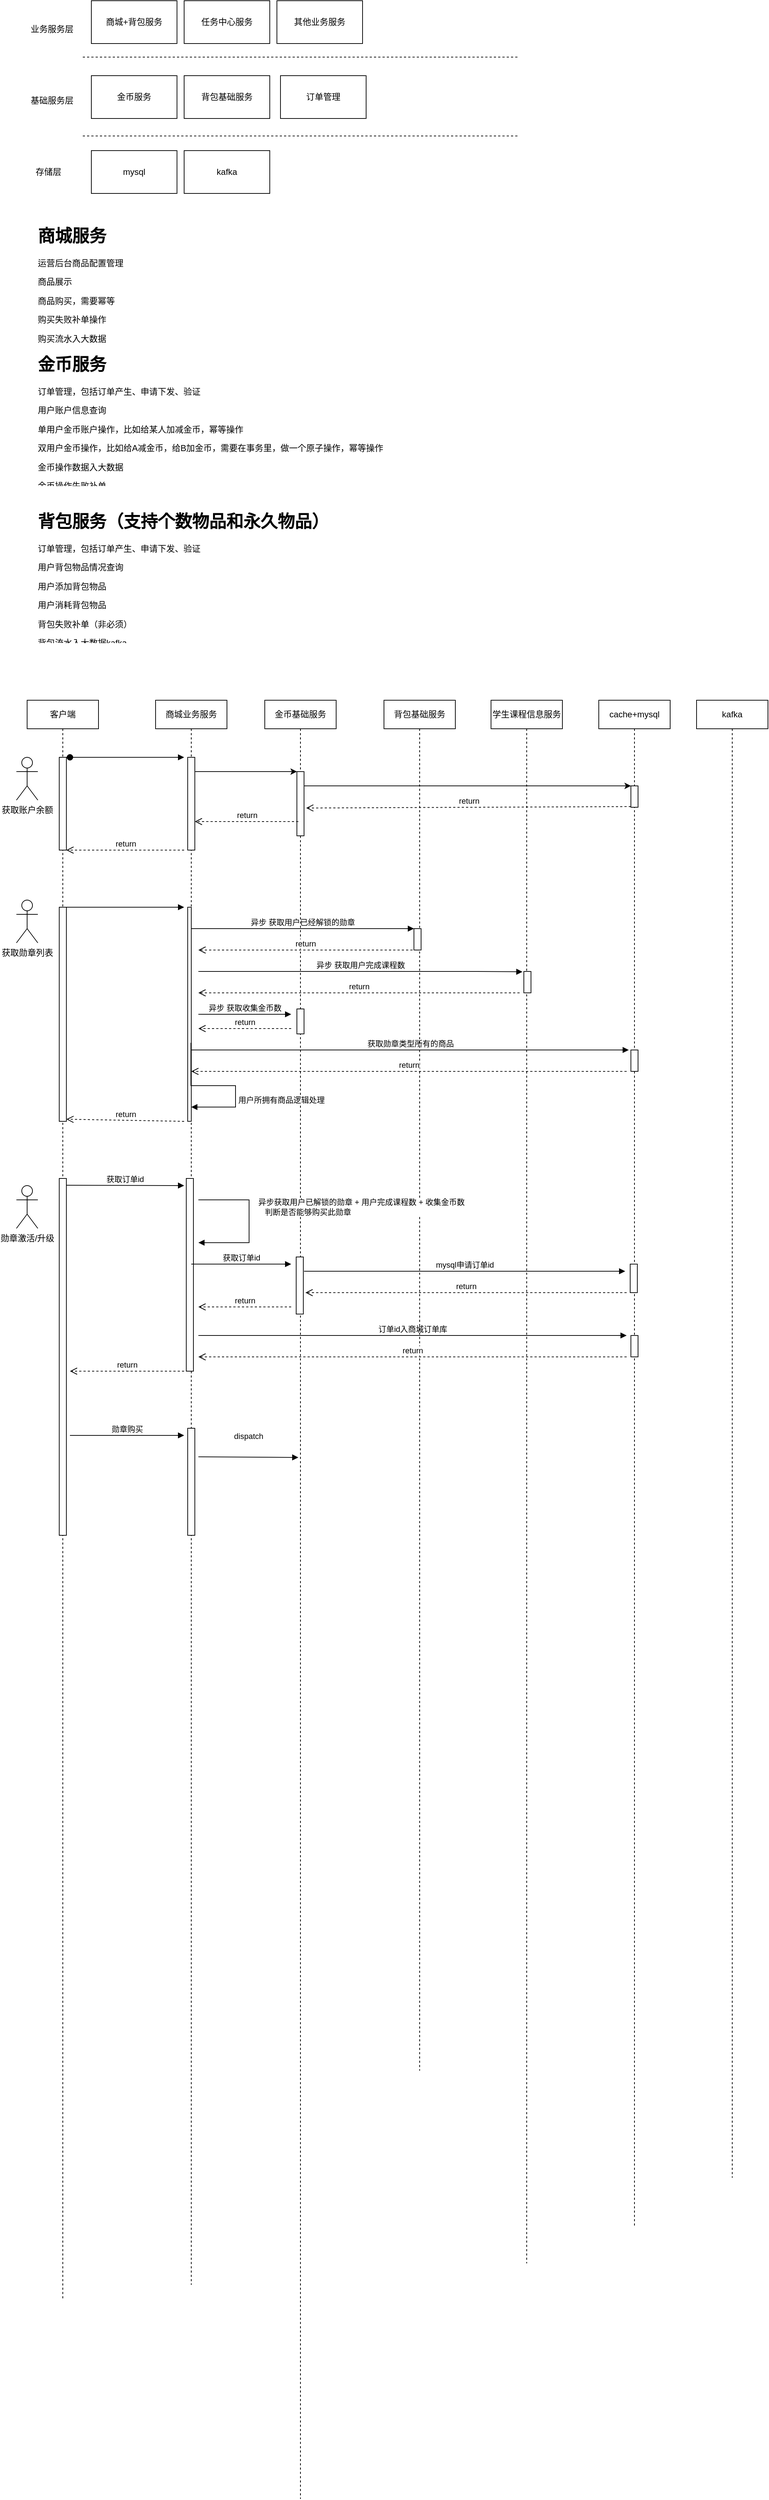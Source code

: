 <mxfile version="10.6.7" type="github"><diagram id="Jo1-Ku6HpwBgavtEXRWx" name="Page-1"><mxGraphModel dx="2258" dy="796" grid="1" gridSize="10" guides="1" tooltips="1" connect="1" arrows="1" fold="1" page="1" pageScale="1" pageWidth="827" pageHeight="1169" math="0" shadow="0"><root><mxCell id="0"/><mxCell id="1" parent="0"/><mxCell id="JztJerfm16Y7FvsG_e-f-1" value="商城+背包服务" style="rounded=0;whiteSpace=wrap;html=1;" parent="1" vertex="1"><mxGeometry x="120" y="280" width="120" height="60" as="geometry"/></mxCell><mxCell id="JztJerfm16Y7FvsG_e-f-9" value="任务中心服务" style="rounded=0;whiteSpace=wrap;html=1;" parent="1" vertex="1"><mxGeometry x="250" y="280" width="120" height="60" as="geometry"/></mxCell><mxCell id="JztJerfm16Y7FvsG_e-f-14" value="订单管理" style="rounded=0;whiteSpace=wrap;html=1;" parent="1" vertex="1"><mxGeometry x="385" y="385" width="120" height="60" as="geometry"/></mxCell><mxCell id="JztJerfm16Y7FvsG_e-f-16" value="kafka" style="rounded=0;whiteSpace=wrap;html=1;" parent="1" vertex="1"><mxGeometry x="250" y="490" width="120" height="60" as="geometry"/></mxCell><mxCell id="JztJerfm16Y7FvsG_e-f-17" value="mysql" style="rounded=0;whiteSpace=wrap;html=1;" parent="1" vertex="1"><mxGeometry x="120" y="490" width="120" height="60" as="geometry"/></mxCell><mxCell id="JztJerfm16Y7FvsG_e-f-19" value="其他业务服务" style="rounded=0;whiteSpace=wrap;html=1;" parent="1" vertex="1"><mxGeometry x="380" y="280" width="120" height="60" as="geometry"/></mxCell><mxCell id="JztJerfm16Y7FvsG_e-f-21" value="" style="endArrow=none;dashed=1;html=1;" parent="1" edge="1"><mxGeometry width="50" height="50" relative="1" as="geometry"><mxPoint x="108" y="359" as="sourcePoint"/><mxPoint x="718" y="359" as="targetPoint"/></mxGeometry></mxCell><mxCell id="JztJerfm16Y7FvsG_e-f-22" value="" style="endArrow=none;dashed=1;html=1;" parent="1" edge="1"><mxGeometry width="50" height="50" relative="1" as="geometry"><mxPoint x="108" y="469.5" as="sourcePoint"/><mxPoint x="718" y="469.5" as="targetPoint"/></mxGeometry></mxCell><mxCell id="JztJerfm16Y7FvsG_e-f-23" value="业务服务层" style="text;html=1;strokeColor=none;fillColor=none;align=center;verticalAlign=middle;whiteSpace=wrap;rounded=0;" parent="1" vertex="1"><mxGeometry x="30" y="310" width="70" height="20" as="geometry"/></mxCell><mxCell id="JztJerfm16Y7FvsG_e-f-24" value="基础服务层" style="text;html=1;strokeColor=none;fillColor=none;align=center;verticalAlign=middle;whiteSpace=wrap;rounded=0;" parent="1" vertex="1"><mxGeometry x="30" y="410" width="70" height="20" as="geometry"/></mxCell><mxCell id="JztJerfm16Y7FvsG_e-f-25" value="存储层" style="text;html=1;strokeColor=none;fillColor=none;align=center;verticalAlign=middle;whiteSpace=wrap;rounded=0;" parent="1" vertex="1"><mxGeometry x="40" y="510" width="40" height="20" as="geometry"/></mxCell><mxCell id="JztJerfm16Y7FvsG_e-f-26" value="金币服务" style="rounded=0;whiteSpace=wrap;html=1;" parent="1" vertex="1"><mxGeometry x="120" y="385" width="120" height="60" as="geometry"/></mxCell><mxCell id="JztJerfm16Y7FvsG_e-f-27" value="背包基础服务" style="rounded=0;whiteSpace=wrap;html=1;" parent="1" vertex="1"><mxGeometry x="250" y="385" width="120" height="60" as="geometry"/></mxCell><mxCell id="JztJerfm16Y7FvsG_e-f-28" value="&lt;h1&gt;商城服务&lt;/h1&gt;&lt;p&gt;运营后台商品配置管理&lt;/p&gt;&lt;p&gt;商品展示&lt;/p&gt;&lt;p&gt;&lt;span&gt;商品购买，需要幂等&lt;/span&gt;&lt;br&gt;&lt;/p&gt;&lt;p&gt;购买失败补单操作&lt;/p&gt;&lt;p&gt;购买流水入大数据&lt;/p&gt;" style="text;html=1;strokeColor=none;fillColor=none;spacing=5;spacingTop=-20;whiteSpace=wrap;overflow=hidden;rounded=0;" parent="1" vertex="1"><mxGeometry x="40" y="590" width="690" height="180" as="geometry"/></mxCell><mxCell id="JztJerfm16Y7FvsG_e-f-29" value="&lt;h1&gt;金币服务&lt;/h1&gt;&lt;p&gt;订单管理，包括订单产生、申请下发、验证&lt;/p&gt;&lt;p&gt;用户账户信息查询&lt;/p&gt;&lt;p&gt;单用户金币账户操作，比如给某人加减金币，幂等操作&lt;/p&gt;&lt;p&gt;&lt;span&gt;双用户金币操作，比如给A减金币，给B加金币，需要在事务里，做一个原子操作，幂等操作&amp;nbsp;&lt;/span&gt;&lt;/p&gt;&lt;p&gt;金币操作数据入大数据&lt;/p&gt;&lt;p&gt;金币操作失败补单&lt;/p&gt;" style="text;html=1;strokeColor=none;fillColor=none;spacing=5;spacingTop=-20;whiteSpace=wrap;overflow=hidden;rounded=0;" parent="1" vertex="1"><mxGeometry x="40" y="770" width="690" height="190" as="geometry"/></mxCell><mxCell id="JztJerfm16Y7FvsG_e-f-30" value="&lt;h1&gt;背包服务（支持个数物品和永久物品）&lt;/h1&gt;&lt;p&gt;订单管理，包括订单产生、申请下发、验证&lt;/p&gt;&lt;p&gt;用户背包物品情况查询&lt;/p&gt;&lt;p&gt;用户添加背包物品&lt;/p&gt;&lt;p&gt;用户消耗背包物品&lt;/p&gt;&lt;p&gt;背包失败补单（非必须）&lt;/p&gt;&lt;p&gt;背包流水入大数据kafka&lt;/p&gt;&lt;p&gt;&lt;br&gt;&lt;/p&gt;&lt;p&gt;&lt;br&gt;&lt;/p&gt;&lt;p&gt;&lt;br&gt;&lt;/p&gt;&lt;p&gt;&lt;br&gt;&lt;/p&gt;&lt;p&gt;&lt;br&gt;&lt;/p&gt;" style="text;html=1;strokeColor=none;fillColor=none;spacing=5;spacingTop=-20;whiteSpace=wrap;overflow=hidden;rounded=0;" parent="1" vertex="1"><mxGeometry x="40" y="990" width="690" height="190" as="geometry"/></mxCell><mxCell id="2O02HmC3KdekM-h6w7u2-1" value="商城业务服务" style="shape=umlLifeline;perimeter=lifelinePerimeter;whiteSpace=wrap;html=1;container=1;collapsible=0;recursiveResize=0;outlineConnect=0;" vertex="1" parent="1"><mxGeometry x="210" y="1260" width="100" height="2220" as="geometry"/></mxCell><mxCell id="2O02HmC3KdekM-h6w7u2-13" value="" style="html=1;points=[];perimeter=orthogonalPerimeter;" vertex="1" parent="2O02HmC3KdekM-h6w7u2-1"><mxGeometry x="45" y="80" width="10" height="130" as="geometry"/></mxCell><mxCell id="2O02HmC3KdekM-h6w7u2-42" value="" style="html=1;points=[];perimeter=orthogonalPerimeter;" vertex="1" parent="2O02HmC3KdekM-h6w7u2-1"><mxGeometry x="45" y="290" width="5" height="300" as="geometry"/></mxCell><mxCell id="2O02HmC3KdekM-h6w7u2-47" value="异步 获取用户已经解锁的勋章" style="html=1;verticalAlign=bottom;endArrow=block;" edge="1" parent="2O02HmC3KdekM-h6w7u2-1" target="2O02HmC3KdekM-h6w7u2-43"><mxGeometry width="80" relative="1" as="geometry"><mxPoint x="50" y="320" as="sourcePoint"/><mxPoint x="130" y="320" as="targetPoint"/></mxGeometry></mxCell><mxCell id="2O02HmC3KdekM-h6w7u2-53" value="异步 获取用户完成课程数" style="html=1;verticalAlign=bottom;endArrow=block;entryX=-0.2;entryY=0.017;entryDx=0;entryDy=0;entryPerimeter=0;" edge="1" parent="2O02HmC3KdekM-h6w7u2-1" target="2O02HmC3KdekM-h6w7u2-49"><mxGeometry width="80" relative="1" as="geometry"><mxPoint x="60" y="380" as="sourcePoint"/><mxPoint x="140" y="380" as="targetPoint"/><Array as="points"><mxPoint x="460" y="380"/></Array></mxGeometry></mxCell><mxCell id="2O02HmC3KdekM-h6w7u2-55" value="异步 获取收集金币数" style="html=1;verticalAlign=bottom;endArrow=block;" edge="1" parent="2O02HmC3KdekM-h6w7u2-1"><mxGeometry width="80" relative="1" as="geometry"><mxPoint x="60" y="440" as="sourcePoint"/><mxPoint x="190" y="440" as="targetPoint"/></mxGeometry></mxCell><mxCell id="2O02HmC3KdekM-h6w7u2-64" value="获取勋章类型所有的商品" style="html=1;verticalAlign=bottom;endArrow=block;" edge="1" parent="2O02HmC3KdekM-h6w7u2-1"><mxGeometry width="80" relative="1" as="geometry"><mxPoint x="50" y="490" as="sourcePoint"/><mxPoint x="663" y="490" as="targetPoint"/></mxGeometry></mxCell><mxCell id="2O02HmC3KdekM-h6w7u2-74" value="" style="html=1;points=[];perimeter=orthogonalPerimeter;" vertex="1" parent="2O02HmC3KdekM-h6w7u2-1"><mxGeometry x="43" y="670" width="10" height="270" as="geometry"/></mxCell><mxCell id="2O02HmC3KdekM-h6w7u2-84" value="获取订单id" style="html=1;verticalAlign=bottom;endArrow=block;" edge="1" parent="2O02HmC3KdekM-h6w7u2-1"><mxGeometry width="80" relative="1" as="geometry"><mxPoint x="50" y="790" as="sourcePoint"/><mxPoint x="190" y="790" as="targetPoint"/></mxGeometry></mxCell><mxCell id="2O02HmC3KdekM-h6w7u2-88" value="" style="html=1;points=[];perimeter=orthogonalPerimeter;" vertex="1" parent="2O02HmC3KdekM-h6w7u2-1"><mxGeometry x="45" y="1020" width="10" height="150" as="geometry"/></mxCell><mxCell id="2O02HmC3KdekM-h6w7u2-90" value="dispatch" style="html=1;verticalAlign=bottom;endArrow=block;entryX=0.47;entryY=0.421;entryDx=0;entryDy=0;entryPerimeter=0;" edge="1" parent="2O02HmC3KdekM-h6w7u2-1" target="2O02HmC3KdekM-h6w7u2-7"><mxGeometry y="20" width="80" relative="1" as="geometry"><mxPoint x="60" y="1060" as="sourcePoint"/><mxPoint x="140" y="1060" as="targetPoint"/><mxPoint as="offset"/></mxGeometry></mxCell><mxCell id="2O02HmC3KdekM-h6w7u2-100" value="订单id入商城订单库" style="html=1;verticalAlign=bottom;endArrow=block;" edge="1" parent="2O02HmC3KdekM-h6w7u2-1"><mxGeometry width="80" relative="1" as="geometry"><mxPoint x="60" y="890" as="sourcePoint"/><mxPoint x="660" y="890" as="targetPoint"/></mxGeometry></mxCell><mxCell id="2O02HmC3KdekM-h6w7u2-3" value="kafka" style="shape=umlLifeline;perimeter=lifelinePerimeter;whiteSpace=wrap;html=1;container=1;collapsible=0;recursiveResize=0;outlineConnect=0;" vertex="1" parent="1"><mxGeometry x="968" y="1260" width="100" height="2070" as="geometry"/></mxCell><mxCell id="2O02HmC3KdekM-h6w7u2-5" value="cache+mysql" style="shape=umlLifeline;perimeter=lifelinePerimeter;whiteSpace=wrap;html=1;container=1;collapsible=0;recursiveResize=0;outlineConnect=0;" vertex="1" parent="1"><mxGeometry x="831" y="1260" width="100" height="2140" as="geometry"/></mxCell><mxCell id="2O02HmC3KdekM-h6w7u2-33" value="" style="html=1;points=[];perimeter=orthogonalPerimeter;" vertex="1" parent="2O02HmC3KdekM-h6w7u2-5"><mxGeometry x="45" y="120" width="10" height="30" as="geometry"/></mxCell><mxCell id="2O02HmC3KdekM-h6w7u2-63" value="" style="html=1;points=[];perimeter=orthogonalPerimeter;" vertex="1" parent="2O02HmC3KdekM-h6w7u2-5"><mxGeometry x="45" y="490" width="10" height="30" as="geometry"/></mxCell><mxCell id="2O02HmC3KdekM-h6w7u2-80" value="" style="html=1;points=[];perimeter=orthogonalPerimeter;" vertex="1" parent="2O02HmC3KdekM-h6w7u2-5"><mxGeometry x="44" y="790" width="10" height="40" as="geometry"/></mxCell><mxCell id="2O02HmC3KdekM-h6w7u2-102" value="" style="html=1;points=[];perimeter=orthogonalPerimeter;" vertex="1" parent="2O02HmC3KdekM-h6w7u2-5"><mxGeometry x="45" y="890" width="10" height="30" as="geometry"/></mxCell><mxCell id="2O02HmC3KdekM-h6w7u2-6" value="背包基础服务" style="shape=umlLifeline;perimeter=lifelinePerimeter;whiteSpace=wrap;html=1;container=1;collapsible=0;recursiveResize=0;outlineConnect=0;" vertex="1" parent="1"><mxGeometry x="530" y="1260" width="100" height="1920" as="geometry"/></mxCell><mxCell id="2O02HmC3KdekM-h6w7u2-43" value="" style="html=1;points=[];perimeter=orthogonalPerimeter;" vertex="1" parent="2O02HmC3KdekM-h6w7u2-6"><mxGeometry x="42" y="320" width="10" height="30" as="geometry"/></mxCell><mxCell id="2O02HmC3KdekM-h6w7u2-7" value="金币基础服务" style="shape=umlLifeline;perimeter=lifelinePerimeter;whiteSpace=wrap;html=1;container=1;collapsible=0;recursiveResize=0;outlineConnect=0;" vertex="1" parent="1"><mxGeometry x="363" y="1260" width="100" height="2520" as="geometry"/></mxCell><mxCell id="2O02HmC3KdekM-h6w7u2-19" value="" style="html=1;points=[];perimeter=orthogonalPerimeter;" vertex="1" parent="2O02HmC3KdekM-h6w7u2-7"><mxGeometry x="45" y="100" width="10" height="90" as="geometry"/></mxCell><mxCell id="2O02HmC3KdekM-h6w7u2-56" value="" style="html=1;points=[];perimeter=orthogonalPerimeter;" vertex="1" parent="2O02HmC3KdekM-h6w7u2-7"><mxGeometry x="45" y="432.5" width="10" height="35" as="geometry"/></mxCell><mxCell id="2O02HmC3KdekM-h6w7u2-78" value="" style="html=1;points=[];perimeter=orthogonalPerimeter;" vertex="1" parent="2O02HmC3KdekM-h6w7u2-7"><mxGeometry x="44" y="780" width="10" height="80" as="geometry"/></mxCell><mxCell id="2O02HmC3KdekM-h6w7u2-8" value="客户端" style="shape=umlLifeline;perimeter=lifelinePerimeter;whiteSpace=wrap;html=1;container=1;collapsible=0;recursiveResize=0;outlineConnect=0;" vertex="1" parent="1"><mxGeometry x="30" y="1260" width="100" height="2240" as="geometry"/></mxCell><mxCell id="2O02HmC3KdekM-h6w7u2-10" value="" style="html=1;points=[];perimeter=orthogonalPerimeter;" vertex="1" parent="2O02HmC3KdekM-h6w7u2-8"><mxGeometry x="45" y="80" width="10" height="130" as="geometry"/></mxCell><mxCell id="2O02HmC3KdekM-h6w7u2-16" value="" style="html=1;verticalAlign=bottom;startArrow=oval;startFill=1;endArrow=block;startSize=8;" edge="1" parent="2O02HmC3KdekM-h6w7u2-8"><mxGeometry width="60" relative="1" as="geometry"><mxPoint x="60" y="80" as="sourcePoint"/><mxPoint x="220" y="80" as="targetPoint"/></mxGeometry></mxCell><mxCell id="2O02HmC3KdekM-h6w7u2-40" value="" style="html=1;points=[];perimeter=orthogonalPerimeter;" vertex="1" parent="2O02HmC3KdekM-h6w7u2-8"><mxGeometry x="45" y="290" width="10" height="300" as="geometry"/></mxCell><mxCell id="2O02HmC3KdekM-h6w7u2-44" value="" style="html=1;verticalAlign=bottom;endArrow=block;" edge="1" parent="2O02HmC3KdekM-h6w7u2-8"><mxGeometry width="80" relative="1" as="geometry"><mxPoint x="50" y="290" as="sourcePoint"/><mxPoint x="220" y="290" as="targetPoint"/></mxGeometry></mxCell><mxCell id="2O02HmC3KdekM-h6w7u2-67" value="" style="html=1;points=[];perimeter=orthogonalPerimeter;" vertex="1" parent="2O02HmC3KdekM-h6w7u2-8"><mxGeometry x="45" y="670" width="10" height="500" as="geometry"/></mxCell><mxCell id="2O02HmC3KdekM-h6w7u2-89" value="勋章购买" style="html=1;verticalAlign=bottom;endArrow=block;" edge="1" parent="2O02HmC3KdekM-h6w7u2-8"><mxGeometry width="80" relative="1" as="geometry"><mxPoint x="60" y="1030" as="sourcePoint"/><mxPoint x="220" y="1030" as="targetPoint"/></mxGeometry></mxCell><mxCell id="2O02HmC3KdekM-h6w7u2-9" value="获取账户余额" style="shape=umlActor;verticalLabelPosition=bottom;labelBackgroundColor=#ffffff;verticalAlign=top;html=1;" vertex="1" parent="1"><mxGeometry x="15" y="1340" width="30" height="60" as="geometry"/></mxCell><mxCell id="2O02HmC3KdekM-h6w7u2-20" value="" style="edgeStyle=orthogonalEdgeStyle;rounded=0;orthogonalLoop=1;jettySize=auto;html=1;" edge="1" parent="1" source="2O02HmC3KdekM-h6w7u2-13" target="2O02HmC3KdekM-h6w7u2-19"><mxGeometry relative="1" as="geometry"><Array as="points"><mxPoint x="340" y="1360"/><mxPoint x="340" y="1360"/></Array></mxGeometry></mxCell><mxCell id="2O02HmC3KdekM-h6w7u2-34" value="" style="edgeStyle=orthogonalEdgeStyle;rounded=0;orthogonalLoop=1;jettySize=auto;html=1;" edge="1" parent="1" source="2O02HmC3KdekM-h6w7u2-19" target="2O02HmC3KdekM-h6w7u2-33"><mxGeometry relative="1" as="geometry"><Array as="points"><mxPoint x="620" y="1380"/><mxPoint x="620" y="1380"/></Array></mxGeometry></mxCell><mxCell id="2O02HmC3KdekM-h6w7u2-35" value="return" style="html=1;verticalAlign=bottom;endArrow=open;dashed=1;endSize=8;entryX=1.3;entryY=0.567;entryDx=0;entryDy=0;entryPerimeter=0;exitX=0;exitY=0.967;exitDx=0;exitDy=0;exitPerimeter=0;" edge="1" parent="1" source="2O02HmC3KdekM-h6w7u2-33" target="2O02HmC3KdekM-h6w7u2-19"><mxGeometry relative="1" as="geometry"><mxPoint x="870" y="1405" as="sourcePoint"/><mxPoint x="660" y="1410" as="targetPoint"/></mxGeometry></mxCell><mxCell id="2O02HmC3KdekM-h6w7u2-38" value="return" style="html=1;verticalAlign=bottom;endArrow=open;dashed=1;endSize=8;" edge="1" parent="1" target="2O02HmC3KdekM-h6w7u2-13"><mxGeometry relative="1" as="geometry"><mxPoint x="410" y="1430" as="sourcePoint"/><mxPoint x="290" y="1426" as="targetPoint"/></mxGeometry></mxCell><mxCell id="2O02HmC3KdekM-h6w7u2-39" value="return" style="html=1;verticalAlign=bottom;endArrow=open;dashed=1;endSize=8;" edge="1" parent="1" target="2O02HmC3KdekM-h6w7u2-10"><mxGeometry relative="1" as="geometry"><mxPoint x="250" y="1470" as="sourcePoint"/><mxPoint x="275" y="1440" as="targetPoint"/><Array as="points"><mxPoint x="200" y="1470"/></Array></mxGeometry></mxCell><mxCell id="2O02HmC3KdekM-h6w7u2-41" value="获取勋章列表" style="shape=umlActor;verticalLabelPosition=bottom;labelBackgroundColor=#ffffff;verticalAlign=top;html=1;" vertex="1" parent="1"><mxGeometry x="15" y="1540" width="30" height="60" as="geometry"/></mxCell><mxCell id="2O02HmC3KdekM-h6w7u2-48" value="学生课程信息服务" style="shape=umlLifeline;perimeter=lifelinePerimeter;whiteSpace=wrap;html=1;container=1;collapsible=0;recursiveResize=0;outlineConnect=0;" vertex="1" parent="1"><mxGeometry x="680" y="1260" width="100" height="2190" as="geometry"/></mxCell><mxCell id="2O02HmC3KdekM-h6w7u2-49" value="" style="html=1;points=[];perimeter=orthogonalPerimeter;" vertex="1" parent="2O02HmC3KdekM-h6w7u2-48"><mxGeometry x="46" y="380" width="10" height="30" as="geometry"/></mxCell><mxCell id="2O02HmC3KdekM-h6w7u2-52" value="return" style="html=1;verticalAlign=bottom;endArrow=open;dashed=1;endSize=8;" edge="1" parent="1"><mxGeometry relative="1" as="geometry"><mxPoint x="570" y="1610" as="sourcePoint"/><mxPoint x="270" y="1610" as="targetPoint"/></mxGeometry></mxCell><mxCell id="2O02HmC3KdekM-h6w7u2-54" value="return" style="html=1;verticalAlign=bottom;endArrow=open;dashed=1;endSize=8;" edge="1" parent="1"><mxGeometry relative="1" as="geometry"><mxPoint x="720" y="1670" as="sourcePoint"/><mxPoint x="270" y="1670" as="targetPoint"/></mxGeometry></mxCell><mxCell id="2O02HmC3KdekM-h6w7u2-57" value="return" style="html=1;verticalAlign=bottom;endArrow=open;dashed=1;endSize=8;" edge="1" parent="1"><mxGeometry relative="1" as="geometry"><mxPoint x="400" y="1720" as="sourcePoint"/><mxPoint x="270" y="1720" as="targetPoint"/></mxGeometry></mxCell><mxCell id="2O02HmC3KdekM-h6w7u2-62" value="用户所拥有商品逻辑处理" style="edgeStyle=orthogonalEdgeStyle;html=1;align=left;spacingLeft=2;endArrow=block;rounded=0;" edge="1" parent="1" target="2O02HmC3KdekM-h6w7u2-1"><mxGeometry x="0.324" relative="1" as="geometry"><mxPoint x="259.5" y="1740" as="sourcePoint"/><Array as="points"><mxPoint x="260" y="1800"/><mxPoint x="322" y="1800"/><mxPoint x="322" y="1830"/></Array><mxPoint x="282" y="1769" as="targetPoint"/><mxPoint as="offset"/></mxGeometry></mxCell><mxCell id="2O02HmC3KdekM-h6w7u2-65" value="return" style="html=1;verticalAlign=bottom;endArrow=open;dashed=1;endSize=8;" edge="1" parent="1"><mxGeometry relative="1" as="geometry"><mxPoint x="870" y="1780" as="sourcePoint"/><mxPoint x="260" y="1780" as="targetPoint"/></mxGeometry></mxCell><mxCell id="2O02HmC3KdekM-h6w7u2-66" value="return" style="html=1;verticalAlign=bottom;endArrow=open;dashed=1;endSize=8;" edge="1" parent="1"><mxGeometry relative="1" as="geometry"><mxPoint x="250" y="1850" as="sourcePoint"/><mxPoint x="85" y="1847" as="targetPoint"/></mxGeometry></mxCell><mxCell id="2O02HmC3KdekM-h6w7u2-68" value="勋章激活/升级" style="shape=umlActor;verticalLabelPosition=bottom;labelBackgroundColor=#ffffff;verticalAlign=top;html=1;" vertex="1" parent="1"><mxGeometry x="15" y="1940" width="30" height="60" as="geometry"/></mxCell><mxCell id="2O02HmC3KdekM-h6w7u2-73" value="获取订单id" style="html=1;verticalAlign=bottom;endArrow=block;" edge="1" parent="1"><mxGeometry width="80" relative="1" as="geometry"><mxPoint x="85" y="1939.5" as="sourcePoint"/><mxPoint x="250" y="1940" as="targetPoint"/></mxGeometry></mxCell><mxCell id="2O02HmC3KdekM-h6w7u2-81" value="mysql申请订单id&lt;br&gt;" style="html=1;verticalAlign=bottom;endArrow=block;" edge="1" parent="1"><mxGeometry width="80" relative="1" as="geometry"><mxPoint x="418" y="2060" as="sourcePoint"/><mxPoint x="868" y="2060" as="targetPoint"/><Array as="points"><mxPoint x="640" y="2060"/></Array></mxGeometry></mxCell><mxCell id="2O02HmC3KdekM-h6w7u2-83" value="异步获取用户已解锁的勋章 + 用户完成课程数 + 收集金币数&lt;br&gt;&amp;nbsp; &amp;nbsp;判断是否能够购买此勋章&lt;br&gt;" style="edgeStyle=orthogonalEdgeStyle;html=1;align=left;spacingLeft=2;endArrow=block;rounded=0;" edge="1" parent="1"><mxGeometry x="-0.297" y="-13" relative="1" as="geometry"><mxPoint x="270" y="1960" as="sourcePoint"/><Array as="points"><mxPoint x="341" y="1960"/><mxPoint x="341" y="2020"/></Array><mxPoint x="270" y="2020" as="targetPoint"/><mxPoint x="22" y="10" as="offset"/></mxGeometry></mxCell><mxCell id="2O02HmC3KdekM-h6w7u2-85" value="return" style="html=1;verticalAlign=bottom;endArrow=open;dashed=1;endSize=8;" edge="1" parent="1"><mxGeometry relative="1" as="geometry"><mxPoint x="870" y="2090" as="sourcePoint"/><mxPoint x="420" y="2090" as="targetPoint"/></mxGeometry></mxCell><mxCell id="2O02HmC3KdekM-h6w7u2-86" value="return" style="html=1;verticalAlign=bottom;endArrow=open;dashed=1;endSize=8;" edge="1" parent="1"><mxGeometry relative="1" as="geometry"><mxPoint x="400" y="2110" as="sourcePoint"/><mxPoint x="270" y="2110" as="targetPoint"/></mxGeometry></mxCell><mxCell id="2O02HmC3KdekM-h6w7u2-87" value="return" style="html=1;verticalAlign=bottom;endArrow=open;dashed=1;endSize=8;" edge="1" parent="1"><mxGeometry relative="1" as="geometry"><mxPoint x="250" y="2200" as="sourcePoint"/><mxPoint x="90" y="2200" as="targetPoint"/></mxGeometry></mxCell><mxCell id="2O02HmC3KdekM-h6w7u2-103" value="return" style="html=1;verticalAlign=bottom;endArrow=open;dashed=1;endSize=8;" edge="1" parent="1"><mxGeometry relative="1" as="geometry"><mxPoint x="870" y="2180" as="sourcePoint"/><mxPoint x="270" y="2180" as="targetPoint"/></mxGeometry></mxCell></root></mxGraphModel></diagram></mxfile>